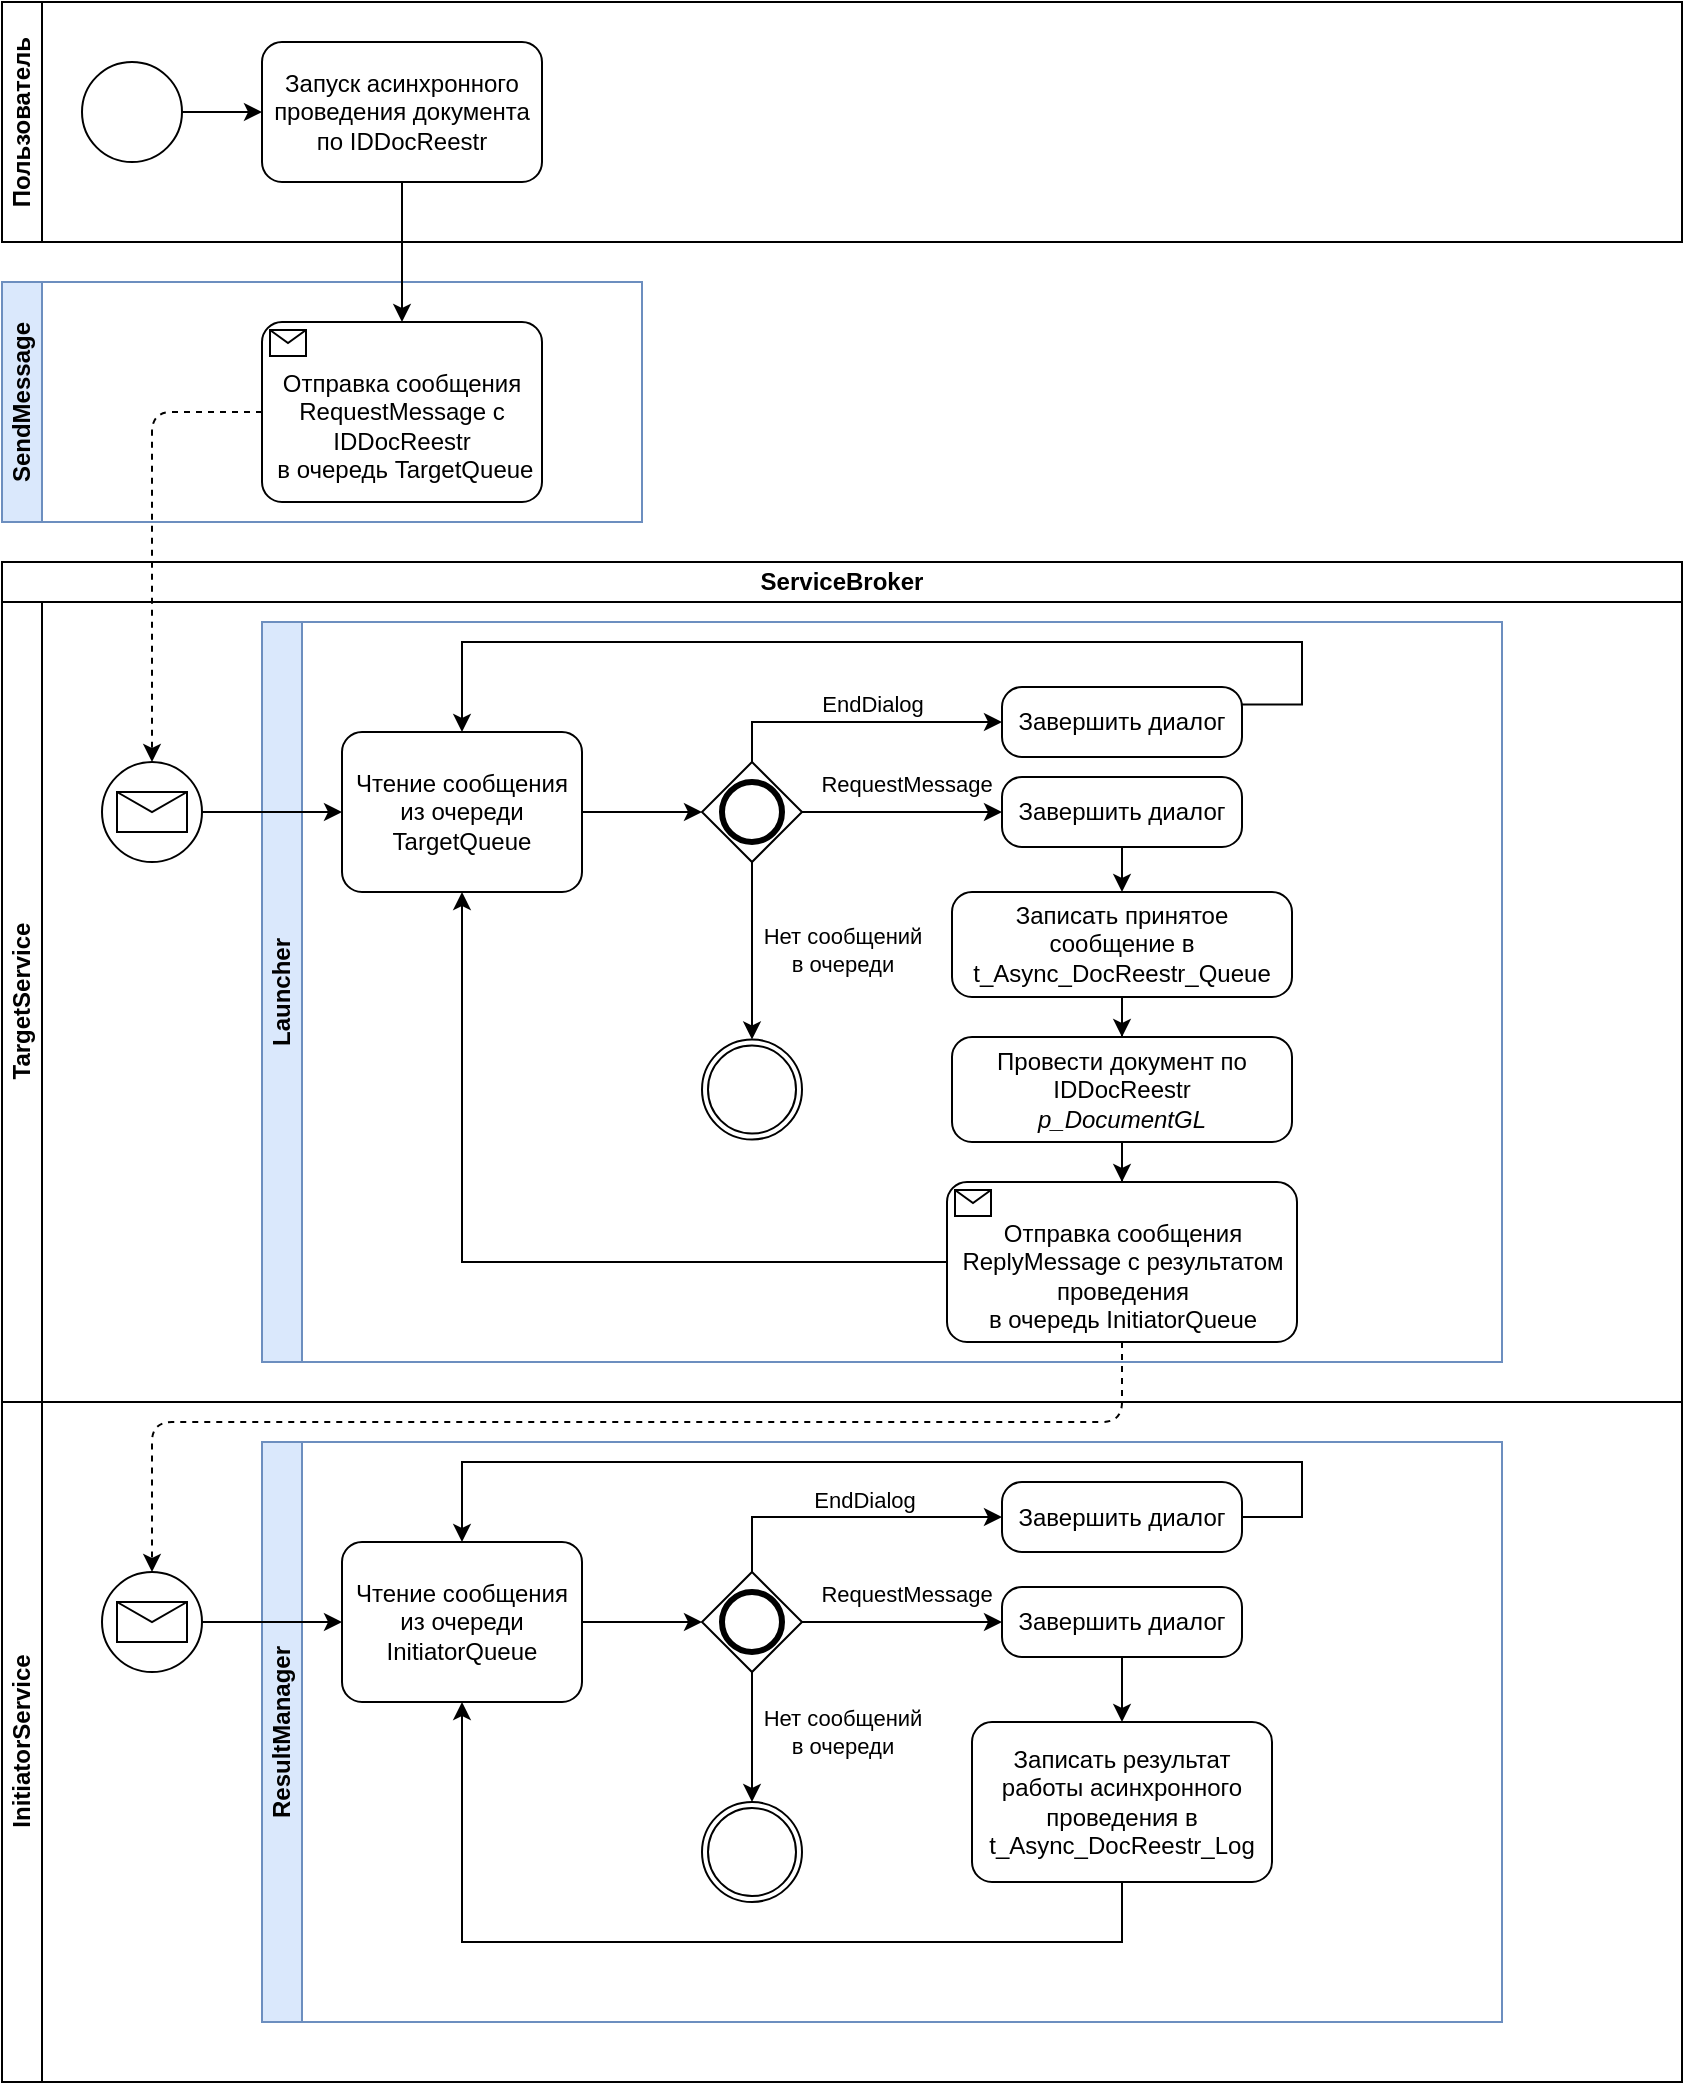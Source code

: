 <mxfile version="21.6.2" type="github">
  <diagram name="Page-1" id="dTzd0b9WJNJ9mMKjrLkf">
    <mxGraphModel dx="1434" dy="396" grid="1" gridSize="10" guides="1" tooltips="1" connect="1" arrows="1" fold="1" page="0" pageScale="1" pageWidth="850" pageHeight="1100" math="0" shadow="0">
      <root>
        <mxCell id="0" />
        <mxCell id="1" parent="0" />
        <mxCell id="ofMcQzHs0EKGXhN8fsgD-15" value="ServiceBroker" style="swimlane;html=1;childLayout=stackLayout;resizeParent=1;resizeParentMax=0;horizontal=1;startSize=20;horizontalStack=0;whiteSpace=wrap;" vertex="1" parent="1">
          <mxGeometry x="70" y="980" width="840" height="760" as="geometry" />
        </mxCell>
        <mxCell id="ofMcQzHs0EKGXhN8fsgD-16" value="TargetService" style="swimlane;html=1;startSize=20;horizontal=0;" vertex="1" parent="ofMcQzHs0EKGXhN8fsgD-15">
          <mxGeometry y="20" width="840" height="400" as="geometry">
            <mxRectangle y="20" width="840" height="30" as="alternateBounds" />
          </mxGeometry>
        </mxCell>
        <mxCell id="ofMcQzHs0EKGXhN8fsgD-45" value="Launcher" style="swimlane;startSize=20;horizontal=0;html=1;whiteSpace=wrap;fillColor=#dae8fc;strokeColor=#6c8ebf;" vertex="1" parent="ofMcQzHs0EKGXhN8fsgD-16">
          <mxGeometry x="130" y="10" width="620" height="370" as="geometry">
            <mxRectangle x="130" y="10" width="40" height="80" as="alternateBounds" />
          </mxGeometry>
        </mxCell>
        <mxCell id="ofMcQzHs0EKGXhN8fsgD-47" style="edgeStyle=orthogonalEdgeStyle;rounded=0;orthogonalLoop=1;jettySize=auto;html=1;entryX=0;entryY=0.5;entryDx=0;entryDy=0;entryPerimeter=0;" edge="1" parent="ofMcQzHs0EKGXhN8fsgD-45" source="ofMcQzHs0EKGXhN8fsgD-42" target="ofMcQzHs0EKGXhN8fsgD-46">
          <mxGeometry relative="1" as="geometry" />
        </mxCell>
        <mxCell id="ofMcQzHs0EKGXhN8fsgD-42" value="Чтение сообщения из очереди TargetQueue" style="points=[[0.25,0,0],[0.5,0,0],[0.75,0,0],[1,0.25,0],[1,0.5,0],[1,0.75,0],[0.75,1,0],[0.5,1,0],[0.25,1,0],[0,0.75,0],[0,0.5,0],[0,0.25,0]];shape=mxgraph.bpmn.task;whiteSpace=wrap;rectStyle=rounded;size=10;html=1;container=1;expand=0;collapsible=0;taskMarker=abstract;" vertex="1" parent="ofMcQzHs0EKGXhN8fsgD-45">
          <mxGeometry x="40" y="55" width="120" height="80" as="geometry" />
        </mxCell>
        <mxCell id="ofMcQzHs0EKGXhN8fsgD-52" style="edgeStyle=orthogonalEdgeStyle;rounded=0;orthogonalLoop=1;jettySize=auto;html=1;entryX=0;entryY=0.5;entryDx=0;entryDy=0;entryPerimeter=0;exitX=0.5;exitY=0;exitDx=0;exitDy=0;exitPerimeter=0;" edge="1" parent="ofMcQzHs0EKGXhN8fsgD-45" source="ofMcQzHs0EKGXhN8fsgD-46" target="ofMcQzHs0EKGXhN8fsgD-51">
          <mxGeometry relative="1" as="geometry" />
        </mxCell>
        <mxCell id="ofMcQzHs0EKGXhN8fsgD-53" value="EndDialog" style="edgeLabel;html=1;align=center;verticalAlign=middle;resizable=0;points=[];" vertex="1" connectable="0" parent="ofMcQzHs0EKGXhN8fsgD-52">
          <mxGeometry x="-0.225" y="2" relative="1" as="geometry">
            <mxPoint x="24" y="-7" as="offset" />
          </mxGeometry>
        </mxCell>
        <mxCell id="ofMcQzHs0EKGXhN8fsgD-69" style="edgeStyle=orthogonalEdgeStyle;rounded=0;orthogonalLoop=1;jettySize=auto;html=1;entryX=0;entryY=0.5;entryDx=0;entryDy=0;entryPerimeter=0;exitX=1;exitY=0.5;exitDx=0;exitDy=0;exitPerimeter=0;" edge="1" parent="ofMcQzHs0EKGXhN8fsgD-45" source="ofMcQzHs0EKGXhN8fsgD-46" target="ofMcQzHs0EKGXhN8fsgD-68">
          <mxGeometry relative="1" as="geometry">
            <mxPoint x="310" y="107.5" as="sourcePoint" />
          </mxGeometry>
        </mxCell>
        <mxCell id="ofMcQzHs0EKGXhN8fsgD-70" value="RequestMessage" style="edgeLabel;html=1;align=center;verticalAlign=middle;resizable=0;points=[];" vertex="1" connectable="0" parent="ofMcQzHs0EKGXhN8fsgD-69">
          <mxGeometry x="-0.46" y="3" relative="1" as="geometry">
            <mxPoint x="25" y="-11" as="offset" />
          </mxGeometry>
        </mxCell>
        <mxCell id="ofMcQzHs0EKGXhN8fsgD-77" style="edgeStyle=orthogonalEdgeStyle;rounded=0;orthogonalLoop=1;jettySize=auto;html=1;exitX=0.5;exitY=1;exitDx=0;exitDy=0;exitPerimeter=0;entryX=0.5;entryY=0;entryDx=0;entryDy=0;entryPerimeter=0;" edge="1" parent="ofMcQzHs0EKGXhN8fsgD-45" source="ofMcQzHs0EKGXhN8fsgD-46" target="ofMcQzHs0EKGXhN8fsgD-79">
          <mxGeometry relative="1" as="geometry">
            <mxPoint x="245" y="207.5" as="targetPoint" />
          </mxGeometry>
        </mxCell>
        <mxCell id="ofMcQzHs0EKGXhN8fsgD-78" value="Нет сообщений&lt;br&gt;в очереди" style="edgeLabel;html=1;align=center;verticalAlign=middle;resizable=0;points=[];" vertex="1" connectable="0" parent="ofMcQzHs0EKGXhN8fsgD-77">
          <mxGeometry x="0.222" relative="1" as="geometry">
            <mxPoint x="45" y="-10" as="offset" />
          </mxGeometry>
        </mxCell>
        <mxCell id="ofMcQzHs0EKGXhN8fsgD-46" value="" style="points=[[0.25,0.25,0],[0.5,0,0],[0.75,0.25,0],[1,0.5,0],[0.75,0.75,0],[0.5,1,0],[0.25,0.75,0],[0,0.5,0]];shape=mxgraph.bpmn.gateway2;html=1;verticalLabelPosition=bottom;labelBackgroundColor=#ffffff;verticalAlign=top;align=center;perimeter=rhombusPerimeter;outlineConnect=0;outline=end;symbol=general;" vertex="1" parent="ofMcQzHs0EKGXhN8fsgD-45">
          <mxGeometry x="220" y="70" width="50" height="50" as="geometry" />
        </mxCell>
        <mxCell id="ofMcQzHs0EKGXhN8fsgD-110" style="edgeStyle=orthogonalEdgeStyle;rounded=0;orthogonalLoop=1;jettySize=auto;html=1;entryX=0.5;entryY=0;entryDx=0;entryDy=0;entryPerimeter=0;exitX=1;exitY=0.25;exitDx=0;exitDy=0;exitPerimeter=0;" edge="1" parent="ofMcQzHs0EKGXhN8fsgD-45" source="ofMcQzHs0EKGXhN8fsgD-51" target="ofMcQzHs0EKGXhN8fsgD-42">
          <mxGeometry relative="1" as="geometry">
            <Array as="points">
              <mxPoint x="520" y="41" />
              <mxPoint x="520" y="10" />
              <mxPoint x="100" y="10" />
            </Array>
          </mxGeometry>
        </mxCell>
        <mxCell id="ofMcQzHs0EKGXhN8fsgD-51" value="Завершить диалог" style="points=[[0.25,0,0],[0.5,0,0],[0.75,0,0],[1,0.25,0],[1,0.5,0],[1,0.75,0],[0.75,1,0],[0.5,1,0],[0.25,1,0],[0,0.75,0],[0,0.5,0],[0,0.25,0]];shape=mxgraph.bpmn.task;whiteSpace=wrap;rectStyle=rounded;size=10;html=1;container=1;expand=0;collapsible=0;taskMarker=abstract;" vertex="1" parent="ofMcQzHs0EKGXhN8fsgD-45">
          <mxGeometry x="370" y="32.5" width="120" height="35" as="geometry" />
        </mxCell>
        <mxCell id="ofMcQzHs0EKGXhN8fsgD-72" style="edgeStyle=orthogonalEdgeStyle;rounded=0;orthogonalLoop=1;jettySize=auto;html=1;" edge="1" parent="ofMcQzHs0EKGXhN8fsgD-45" source="ofMcQzHs0EKGXhN8fsgD-68" target="ofMcQzHs0EKGXhN8fsgD-71">
          <mxGeometry relative="1" as="geometry" />
        </mxCell>
        <mxCell id="ofMcQzHs0EKGXhN8fsgD-68" value="Завершить диалог" style="points=[[0.25,0,0],[0.5,0,0],[0.75,0,0],[1,0.25,0],[1,0.5,0],[1,0.75,0],[0.75,1,0],[0.5,1,0],[0.25,1,0],[0,0.75,0],[0,0.5,0],[0,0.25,0]];shape=mxgraph.bpmn.task;whiteSpace=wrap;rectStyle=rounded;size=10;html=1;container=1;expand=0;collapsible=0;taskMarker=abstract;" vertex="1" parent="ofMcQzHs0EKGXhN8fsgD-45">
          <mxGeometry x="370" y="77.5" width="120" height="35" as="geometry" />
        </mxCell>
        <mxCell id="ofMcQzHs0EKGXhN8fsgD-75" style="edgeStyle=orthogonalEdgeStyle;rounded=0;orthogonalLoop=1;jettySize=auto;html=1;entryX=0.5;entryY=0;entryDx=0;entryDy=0;entryPerimeter=0;" edge="1" parent="ofMcQzHs0EKGXhN8fsgD-45" source="ofMcQzHs0EKGXhN8fsgD-71" target="ofMcQzHs0EKGXhN8fsgD-74">
          <mxGeometry relative="1" as="geometry" />
        </mxCell>
        <mxCell id="ofMcQzHs0EKGXhN8fsgD-71" value="Записать принятое сообщение в t_Async_DocReestr_Queue" style="points=[[0.25,0,0],[0.5,0,0],[0.75,0,0],[1,0.25,0],[1,0.5,0],[1,0.75,0],[0.75,1,0],[0.5,1,0],[0.25,1,0],[0,0.75,0],[0,0.5,0],[0,0.25,0]];shape=mxgraph.bpmn.task;whiteSpace=wrap;rectStyle=rounded;size=10;html=1;container=1;expand=0;collapsible=0;taskMarker=abstract;" vertex="1" parent="ofMcQzHs0EKGXhN8fsgD-45">
          <mxGeometry x="345" y="135" width="170" height="52.5" as="geometry" />
        </mxCell>
        <mxCell id="ofMcQzHs0EKGXhN8fsgD-108" style="edgeStyle=orthogonalEdgeStyle;rounded=0;orthogonalLoop=1;jettySize=auto;html=1;entryX=0.5;entryY=0;entryDx=0;entryDy=0;entryPerimeter=0;" edge="1" parent="ofMcQzHs0EKGXhN8fsgD-45" source="ofMcQzHs0EKGXhN8fsgD-74" target="ofMcQzHs0EKGXhN8fsgD-106">
          <mxGeometry relative="1" as="geometry" />
        </mxCell>
        <mxCell id="ofMcQzHs0EKGXhN8fsgD-74" value="Провести документ по IDDocReestr&lt;br&gt;&lt;i&gt;p_DocumentGL&lt;/i&gt;" style="points=[[0.25,0,0],[0.5,0,0],[0.75,0,0],[1,0.25,0],[1,0.5,0],[1,0.75,0],[0.75,1,0],[0.5,1,0],[0.25,1,0],[0,0.75,0],[0,0.5,0],[0,0.25,0]];shape=mxgraph.bpmn.task;whiteSpace=wrap;rectStyle=rounded;size=10;html=1;container=1;expand=0;collapsible=0;taskMarker=abstract;" vertex="1" parent="ofMcQzHs0EKGXhN8fsgD-45">
          <mxGeometry x="345" y="207.5" width="170" height="52.5" as="geometry" />
        </mxCell>
        <mxCell id="ofMcQzHs0EKGXhN8fsgD-79" value="" style="points=[[0.145,0.145,0],[0.5,0,0],[0.855,0.145,0],[1,0.5,0],[0.855,0.855,0],[0.5,1,0],[0.145,0.855,0],[0,0.5,0]];shape=mxgraph.bpmn.event;html=1;verticalLabelPosition=bottom;labelBackgroundColor=#ffffff;verticalAlign=top;align=center;perimeter=ellipsePerimeter;outlineConnect=0;aspect=fixed;outline=throwing;symbol=general;" vertex="1" parent="ofMcQzHs0EKGXhN8fsgD-45">
          <mxGeometry x="220" y="208.75" width="50" height="50" as="geometry" />
        </mxCell>
        <mxCell id="ofMcQzHs0EKGXhN8fsgD-109" style="edgeStyle=orthogonalEdgeStyle;rounded=0;orthogonalLoop=1;jettySize=auto;html=1;entryX=0.5;entryY=1;entryDx=0;entryDy=0;entryPerimeter=0;" edge="1" parent="ofMcQzHs0EKGXhN8fsgD-45" source="ofMcQzHs0EKGXhN8fsgD-106" target="ofMcQzHs0EKGXhN8fsgD-42">
          <mxGeometry relative="1" as="geometry" />
        </mxCell>
        <mxCell id="ofMcQzHs0EKGXhN8fsgD-106" value="&lt;br&gt;Отправка сообщения ReplyMessage с результатом проведения&lt;br&gt;в очередь InitiatorQueue" style="points=[[0.25,0,0],[0.5,0,0],[0.75,0,0],[1,0.25,0],[1,0.5,0],[1,0.75,0],[0.75,1,0],[0.5,1,0],[0.25,1,0],[0,0.75,0],[0,0.5,0],[0,0.25,0]];shape=mxgraph.bpmn.task;whiteSpace=wrap;rectStyle=rounded;size=10;html=1;container=1;expand=0;collapsible=0;taskMarker=receive;" vertex="1" parent="ofMcQzHs0EKGXhN8fsgD-45">
          <mxGeometry x="342.5" y="280" width="175" height="80" as="geometry" />
        </mxCell>
        <mxCell id="ofMcQzHs0EKGXhN8fsgD-91" style="edgeStyle=orthogonalEdgeStyle;rounded=0;orthogonalLoop=1;jettySize=auto;html=1;" edge="1" parent="ofMcQzHs0EKGXhN8fsgD-16" source="ofMcQzHs0EKGXhN8fsgD-88" target="ofMcQzHs0EKGXhN8fsgD-42">
          <mxGeometry relative="1" as="geometry" />
        </mxCell>
        <mxCell id="ofMcQzHs0EKGXhN8fsgD-88" value="" style="points=[[0.145,0.145,0],[0.5,0,0],[0.855,0.145,0],[1,0.5,0],[0.855,0.855,0],[0.5,1,0],[0.145,0.855,0],[0,0.5,0]];shape=mxgraph.bpmn.event;html=1;verticalLabelPosition=bottom;labelBackgroundColor=#ffffff;verticalAlign=top;align=center;perimeter=ellipsePerimeter;outlineConnect=0;aspect=fixed;outline=standard;symbol=message;" vertex="1" parent="ofMcQzHs0EKGXhN8fsgD-16">
          <mxGeometry x="50" y="80" width="50" height="50" as="geometry" />
        </mxCell>
        <mxCell id="ofMcQzHs0EKGXhN8fsgD-20" value="InitiatorService" style="swimlane;html=1;startSize=20;horizontal=0;" vertex="1" parent="ofMcQzHs0EKGXhN8fsgD-15">
          <mxGeometry y="420" width="840" height="340" as="geometry" />
        </mxCell>
        <mxCell id="ofMcQzHs0EKGXhN8fsgD-86" value="ResultManager" style="swimlane;startSize=20;horizontal=0;html=1;whiteSpace=wrap;fillColor=#dae8fc;strokeColor=#6c8ebf;" vertex="1" parent="ofMcQzHs0EKGXhN8fsgD-20">
          <mxGeometry x="130" y="20" width="620" height="290" as="geometry" />
        </mxCell>
        <mxCell id="ofMcQzHs0EKGXhN8fsgD-131" style="edgeStyle=orthogonalEdgeStyle;rounded=0;orthogonalLoop=1;jettySize=auto;html=1;" edge="1" parent="ofMcQzHs0EKGXhN8fsgD-86" source="ofMcQzHs0EKGXhN8fsgD-105" target="ofMcQzHs0EKGXhN8fsgD-127">
          <mxGeometry relative="1" as="geometry" />
        </mxCell>
        <mxCell id="ofMcQzHs0EKGXhN8fsgD-105" value="Чтение сообщения из очереди InitiatorQueue" style="points=[[0.25,0,0],[0.5,0,0],[0.75,0,0],[1,0.25,0],[1,0.5,0],[1,0.75,0],[0.75,1,0],[0.5,1,0],[0.25,1,0],[0,0.75,0],[0,0.5,0],[0,0.25,0]];shape=mxgraph.bpmn.task;whiteSpace=wrap;rectStyle=rounded;size=10;html=1;container=1;expand=0;collapsible=0;taskMarker=abstract;" vertex="1" parent="ofMcQzHs0EKGXhN8fsgD-86">
          <mxGeometry x="40" y="50" width="120" height="80" as="geometry" />
        </mxCell>
        <mxCell id="ofMcQzHs0EKGXhN8fsgD-127" value="" style="points=[[0.25,0.25,0],[0.5,0,0],[0.75,0.25,0],[1,0.5,0],[0.75,0.75,0],[0.5,1,0],[0.25,0.75,0],[0,0.5,0]];shape=mxgraph.bpmn.gateway2;html=1;verticalLabelPosition=bottom;labelBackgroundColor=#ffffff;verticalAlign=top;align=center;perimeter=rhombusPerimeter;outlineConnect=0;outline=end;symbol=general;" vertex="1" parent="ofMcQzHs0EKGXhN8fsgD-86">
          <mxGeometry x="220" y="65" width="50" height="50" as="geometry" />
        </mxCell>
        <mxCell id="ofMcQzHs0EKGXhN8fsgD-132" style="edgeStyle=orthogonalEdgeStyle;rounded=0;orthogonalLoop=1;jettySize=auto;html=1;entryX=0.5;entryY=0;entryDx=0;entryDy=0;entryPerimeter=0;exitX=1;exitY=0.5;exitDx=0;exitDy=0;exitPerimeter=0;" edge="1" parent="ofMcQzHs0EKGXhN8fsgD-86" source="ofMcQzHs0EKGXhN8fsgD-128" target="ofMcQzHs0EKGXhN8fsgD-105">
          <mxGeometry relative="1" as="geometry">
            <Array as="points">
              <mxPoint x="520" y="37" />
              <mxPoint x="520" y="10" />
              <mxPoint x="100" y="10" />
            </Array>
          </mxGeometry>
        </mxCell>
        <mxCell id="ofMcQzHs0EKGXhN8fsgD-128" value="Завершить диалог" style="points=[[0.25,0,0],[0.5,0,0],[0.75,0,0],[1,0.25,0],[1,0.5,0],[1,0.75,0],[0.75,1,0],[0.5,1,0],[0.25,1,0],[0,0.75,0],[0,0.5,0],[0,0.25,0]];shape=mxgraph.bpmn.task;whiteSpace=wrap;rectStyle=rounded;size=10;html=1;container=1;expand=0;collapsible=0;taskMarker=abstract;" vertex="1" parent="ofMcQzHs0EKGXhN8fsgD-86">
          <mxGeometry x="370" y="20" width="120" height="35" as="geometry" />
        </mxCell>
        <mxCell id="ofMcQzHs0EKGXhN8fsgD-123" style="edgeStyle=orthogonalEdgeStyle;rounded=0;orthogonalLoop=1;jettySize=auto;html=1;entryX=0;entryY=0.5;entryDx=0;entryDy=0;entryPerimeter=0;exitX=0.5;exitY=0;exitDx=0;exitDy=0;exitPerimeter=0;" edge="1" parent="ofMcQzHs0EKGXhN8fsgD-86" source="ofMcQzHs0EKGXhN8fsgD-127" target="ofMcQzHs0EKGXhN8fsgD-128">
          <mxGeometry relative="1" as="geometry" />
        </mxCell>
        <mxCell id="ofMcQzHs0EKGXhN8fsgD-124" value="EndDialog" style="edgeLabel;html=1;align=center;verticalAlign=middle;resizable=0;points=[];" vertex="1" connectable="0" parent="ofMcQzHs0EKGXhN8fsgD-123">
          <mxGeometry x="-0.225" y="2" relative="1" as="geometry">
            <mxPoint x="24" y="-7" as="offset" />
          </mxGeometry>
        </mxCell>
        <mxCell id="ofMcQzHs0EKGXhN8fsgD-135" style="edgeStyle=orthogonalEdgeStyle;rounded=0;orthogonalLoop=1;jettySize=auto;html=1;" edge="1" parent="ofMcQzHs0EKGXhN8fsgD-86" source="ofMcQzHs0EKGXhN8fsgD-129" target="ofMcQzHs0EKGXhN8fsgD-133">
          <mxGeometry relative="1" as="geometry" />
        </mxCell>
        <mxCell id="ofMcQzHs0EKGXhN8fsgD-129" value="Завершить диалог" style="points=[[0.25,0,0],[0.5,0,0],[0.75,0,0],[1,0.25,0],[1,0.5,0],[1,0.75,0],[0.75,1,0],[0.5,1,0],[0.25,1,0],[0,0.75,0],[0,0.5,0],[0,0.25,0]];shape=mxgraph.bpmn.task;whiteSpace=wrap;rectStyle=rounded;size=10;html=1;container=1;expand=0;collapsible=0;taskMarker=abstract;" vertex="1" parent="ofMcQzHs0EKGXhN8fsgD-86">
          <mxGeometry x="370" y="72.5" width="120" height="35" as="geometry" />
        </mxCell>
        <mxCell id="ofMcQzHs0EKGXhN8fsgD-125" style="edgeStyle=orthogonalEdgeStyle;rounded=0;orthogonalLoop=1;jettySize=auto;html=1;entryX=0;entryY=0.5;entryDx=0;entryDy=0;entryPerimeter=0;exitX=1;exitY=0.5;exitDx=0;exitDy=0;exitPerimeter=0;" edge="1" parent="ofMcQzHs0EKGXhN8fsgD-86" source="ofMcQzHs0EKGXhN8fsgD-127" target="ofMcQzHs0EKGXhN8fsgD-129">
          <mxGeometry relative="1" as="geometry">
            <mxPoint x="310" y="95" as="sourcePoint" />
          </mxGeometry>
        </mxCell>
        <mxCell id="ofMcQzHs0EKGXhN8fsgD-126" value="RequestMessage" style="edgeLabel;html=1;align=center;verticalAlign=middle;resizable=0;points=[];" vertex="1" connectable="0" parent="ofMcQzHs0EKGXhN8fsgD-125">
          <mxGeometry x="-0.46" y="3" relative="1" as="geometry">
            <mxPoint x="25" y="-11" as="offset" />
          </mxGeometry>
        </mxCell>
        <mxCell id="ofMcQzHs0EKGXhN8fsgD-140" style="edgeStyle=orthogonalEdgeStyle;rounded=0;orthogonalLoop=1;jettySize=auto;html=1;entryX=0.5;entryY=1;entryDx=0;entryDy=0;entryPerimeter=0;" edge="1" parent="ofMcQzHs0EKGXhN8fsgD-86" source="ofMcQzHs0EKGXhN8fsgD-133" target="ofMcQzHs0EKGXhN8fsgD-105">
          <mxGeometry relative="1" as="geometry">
            <Array as="points">
              <mxPoint x="430" y="250" />
              <mxPoint x="100" y="250" />
            </Array>
          </mxGeometry>
        </mxCell>
        <mxCell id="ofMcQzHs0EKGXhN8fsgD-133" value="Записать результат работы асинхронного проведения в t_Async_DocReestr_Log" style="points=[[0.25,0,0],[0.5,0,0],[0.75,0,0],[1,0.25,0],[1,0.5,0],[1,0.75,0],[0.75,1,0],[0.5,1,0],[0.25,1,0],[0,0.75,0],[0,0.5,0],[0,0.25,0]];shape=mxgraph.bpmn.task;whiteSpace=wrap;rectStyle=rounded;size=10;html=1;container=1;expand=0;collapsible=0;taskMarker=abstract;" vertex="1" parent="ofMcQzHs0EKGXhN8fsgD-86">
          <mxGeometry x="355" y="140" width="150" height="80" as="geometry" />
        </mxCell>
        <mxCell id="ofMcQzHs0EKGXhN8fsgD-136" style="edgeStyle=orthogonalEdgeStyle;rounded=0;orthogonalLoop=1;jettySize=auto;html=1;exitX=0.5;exitY=1;exitDx=0;exitDy=0;exitPerimeter=0;entryX=0.5;entryY=0;entryDx=0;entryDy=0;entryPerimeter=0;" edge="1" parent="ofMcQzHs0EKGXhN8fsgD-86" target="ofMcQzHs0EKGXhN8fsgD-138" source="ofMcQzHs0EKGXhN8fsgD-127">
          <mxGeometry relative="1" as="geometry">
            <mxPoint x="245" y="91.25" as="sourcePoint" />
            <mxPoint x="245" y="178.75" as="targetPoint" />
          </mxGeometry>
        </mxCell>
        <mxCell id="ofMcQzHs0EKGXhN8fsgD-137" value="Нет сообщений&lt;br&gt;в очереди" style="edgeLabel;html=1;align=center;verticalAlign=middle;resizable=0;points=[];" vertex="1" connectable="0" parent="ofMcQzHs0EKGXhN8fsgD-136">
          <mxGeometry x="0.222" relative="1" as="geometry">
            <mxPoint x="45" y="-10" as="offset" />
          </mxGeometry>
        </mxCell>
        <mxCell id="ofMcQzHs0EKGXhN8fsgD-138" value="" style="points=[[0.145,0.145,0],[0.5,0,0],[0.855,0.145,0],[1,0.5,0],[0.855,0.855,0],[0.5,1,0],[0.145,0.855,0],[0,0.5,0]];shape=mxgraph.bpmn.event;html=1;verticalLabelPosition=bottom;labelBackgroundColor=#ffffff;verticalAlign=top;align=center;perimeter=ellipsePerimeter;outlineConnect=0;aspect=fixed;outline=throwing;symbol=general;" vertex="1" parent="ofMcQzHs0EKGXhN8fsgD-86">
          <mxGeometry x="220" y="180" width="50" height="50" as="geometry" />
        </mxCell>
        <mxCell id="ofMcQzHs0EKGXhN8fsgD-119" style="edgeStyle=orthogonalEdgeStyle;rounded=0;orthogonalLoop=1;jettySize=auto;html=1;entryX=0;entryY=0.5;entryDx=0;entryDy=0;entryPerimeter=0;" edge="1" parent="ofMcQzHs0EKGXhN8fsgD-20" source="ofMcQzHs0EKGXhN8fsgD-92" target="ofMcQzHs0EKGXhN8fsgD-105">
          <mxGeometry relative="1" as="geometry" />
        </mxCell>
        <mxCell id="ofMcQzHs0EKGXhN8fsgD-92" value="" style="points=[[0.145,0.145,0],[0.5,0,0],[0.855,0.145,0],[1,0.5,0],[0.855,0.855,0],[0.5,1,0],[0.145,0.855,0],[0,0.5,0]];shape=mxgraph.bpmn.event;html=1;verticalLabelPosition=bottom;labelBackgroundColor=#ffffff;verticalAlign=top;align=center;perimeter=ellipsePerimeter;outlineConnect=0;aspect=fixed;outline=standard;symbol=message;" vertex="1" parent="ofMcQzHs0EKGXhN8fsgD-20">
          <mxGeometry x="50" y="85" width="50" height="50" as="geometry" />
        </mxCell>
        <mxCell id="ofMcQzHs0EKGXhN8fsgD-104" style="edgeStyle=orthogonalEdgeStyle;rounded=1;orthogonalLoop=1;jettySize=auto;html=1;entryX=0.5;entryY=0;entryDx=0;entryDy=0;entryPerimeter=0;dashed=1;exitX=0.5;exitY=1;exitDx=0;exitDy=0;exitPerimeter=0;" edge="1" parent="ofMcQzHs0EKGXhN8fsgD-15" source="ofMcQzHs0EKGXhN8fsgD-106" target="ofMcQzHs0EKGXhN8fsgD-92">
          <mxGeometry relative="1" as="geometry">
            <mxPoint x="720" y="350" as="sourcePoint" />
            <Array as="points">
              <mxPoint x="560" y="430" />
              <mxPoint x="75" y="430" />
            </Array>
          </mxGeometry>
        </mxCell>
        <mxCell id="ofMcQzHs0EKGXhN8fsgD-24" value="Пользователь" style="swimlane;startSize=20;horizontal=0;html=1;whiteSpace=wrap;" vertex="1" parent="1">
          <mxGeometry x="70" y="700" width="840" height="120" as="geometry" />
        </mxCell>
        <mxCell id="ofMcQzHs0EKGXhN8fsgD-18" value="" style="points=[[0.145,0.145,0],[0.5,0,0],[0.855,0.145,0],[1,0.5,0],[0.855,0.855,0],[0.5,1,0],[0.145,0.855,0],[0,0.5,0]];shape=mxgraph.bpmn.event;html=1;verticalLabelPosition=bottom;labelBackgroundColor=#ffffff;verticalAlign=top;align=center;perimeter=ellipsePerimeter;outlineConnect=0;aspect=fixed;outline=standard;symbol=general;" vertex="1" parent="ofMcQzHs0EKGXhN8fsgD-24">
          <mxGeometry x="40" y="30" width="50" height="50" as="geometry" />
        </mxCell>
        <mxCell id="ofMcQzHs0EKGXhN8fsgD-19" value="Запуск асинхронного проведения документа&lt;br&gt;по IDDocReestr" style="points=[[0.25,0,0],[0.5,0,0],[0.75,0,0],[1,0.25,0],[1,0.5,0],[1,0.75,0],[0.75,1,0],[0.5,1,0],[0.25,1,0],[0,0.75,0],[0,0.5,0],[0,0.25,0]];shape=mxgraph.bpmn.task;whiteSpace=wrap;rectStyle=rounded;size=10;html=1;container=1;expand=0;collapsible=0;taskMarker=abstract;" vertex="1" parent="ofMcQzHs0EKGXhN8fsgD-24">
          <mxGeometry x="130" y="20" width="140" height="70" as="geometry" />
        </mxCell>
        <mxCell id="ofMcQzHs0EKGXhN8fsgD-17" style="edgeStyle=orthogonalEdgeStyle;rounded=0;orthogonalLoop=1;jettySize=auto;html=1;entryX=0;entryY=0.5;entryDx=0;entryDy=0;entryPerimeter=0;" edge="1" parent="ofMcQzHs0EKGXhN8fsgD-24" source="ofMcQzHs0EKGXhN8fsgD-18" target="ofMcQzHs0EKGXhN8fsgD-19">
          <mxGeometry relative="1" as="geometry" />
        </mxCell>
        <mxCell id="ofMcQzHs0EKGXhN8fsgD-25" value="SendMessage" style="swimlane;startSize=20;horizontal=0;html=1;whiteSpace=wrap;fillColor=#dae8fc;strokeColor=#6c8ebf;" vertex="1" parent="1">
          <mxGeometry x="70" y="840" width="320" height="120" as="geometry" />
        </mxCell>
        <mxCell id="ofMcQzHs0EKGXhN8fsgD-32" value="&lt;br&gt;Отправка сообщения RequestMessage c IDDocReestr&lt;br&gt;&amp;nbsp;в очередь TargetQueue" style="points=[[0.25,0,0],[0.5,0,0],[0.75,0,0],[1,0.25,0],[1,0.5,0],[1,0.75,0],[0.75,1,0],[0.5,1,0],[0.25,1,0],[0,0.75,0],[0,0.5,0],[0,0.25,0]];shape=mxgraph.bpmn.task;whiteSpace=wrap;rectStyle=rounded;size=10;html=1;container=1;expand=0;collapsible=0;taskMarker=receive;" vertex="1" parent="ofMcQzHs0EKGXhN8fsgD-25">
          <mxGeometry x="130" y="20" width="140" height="90" as="geometry" />
        </mxCell>
        <mxCell id="ofMcQzHs0EKGXhN8fsgD-89" style="edgeStyle=orthogonalEdgeStyle;orthogonalLoop=1;jettySize=auto;html=1;dashed=1;rounded=1;" edge="1" parent="1" source="ofMcQzHs0EKGXhN8fsgD-32" target="ofMcQzHs0EKGXhN8fsgD-88">
          <mxGeometry relative="1" as="geometry" />
        </mxCell>
        <mxCell id="ofMcQzHs0EKGXhN8fsgD-118" style="edgeStyle=orthogonalEdgeStyle;rounded=0;orthogonalLoop=1;jettySize=auto;html=1;" edge="1" parent="1" source="ofMcQzHs0EKGXhN8fsgD-19" target="ofMcQzHs0EKGXhN8fsgD-32">
          <mxGeometry relative="1" as="geometry" />
        </mxCell>
      </root>
    </mxGraphModel>
  </diagram>
</mxfile>
